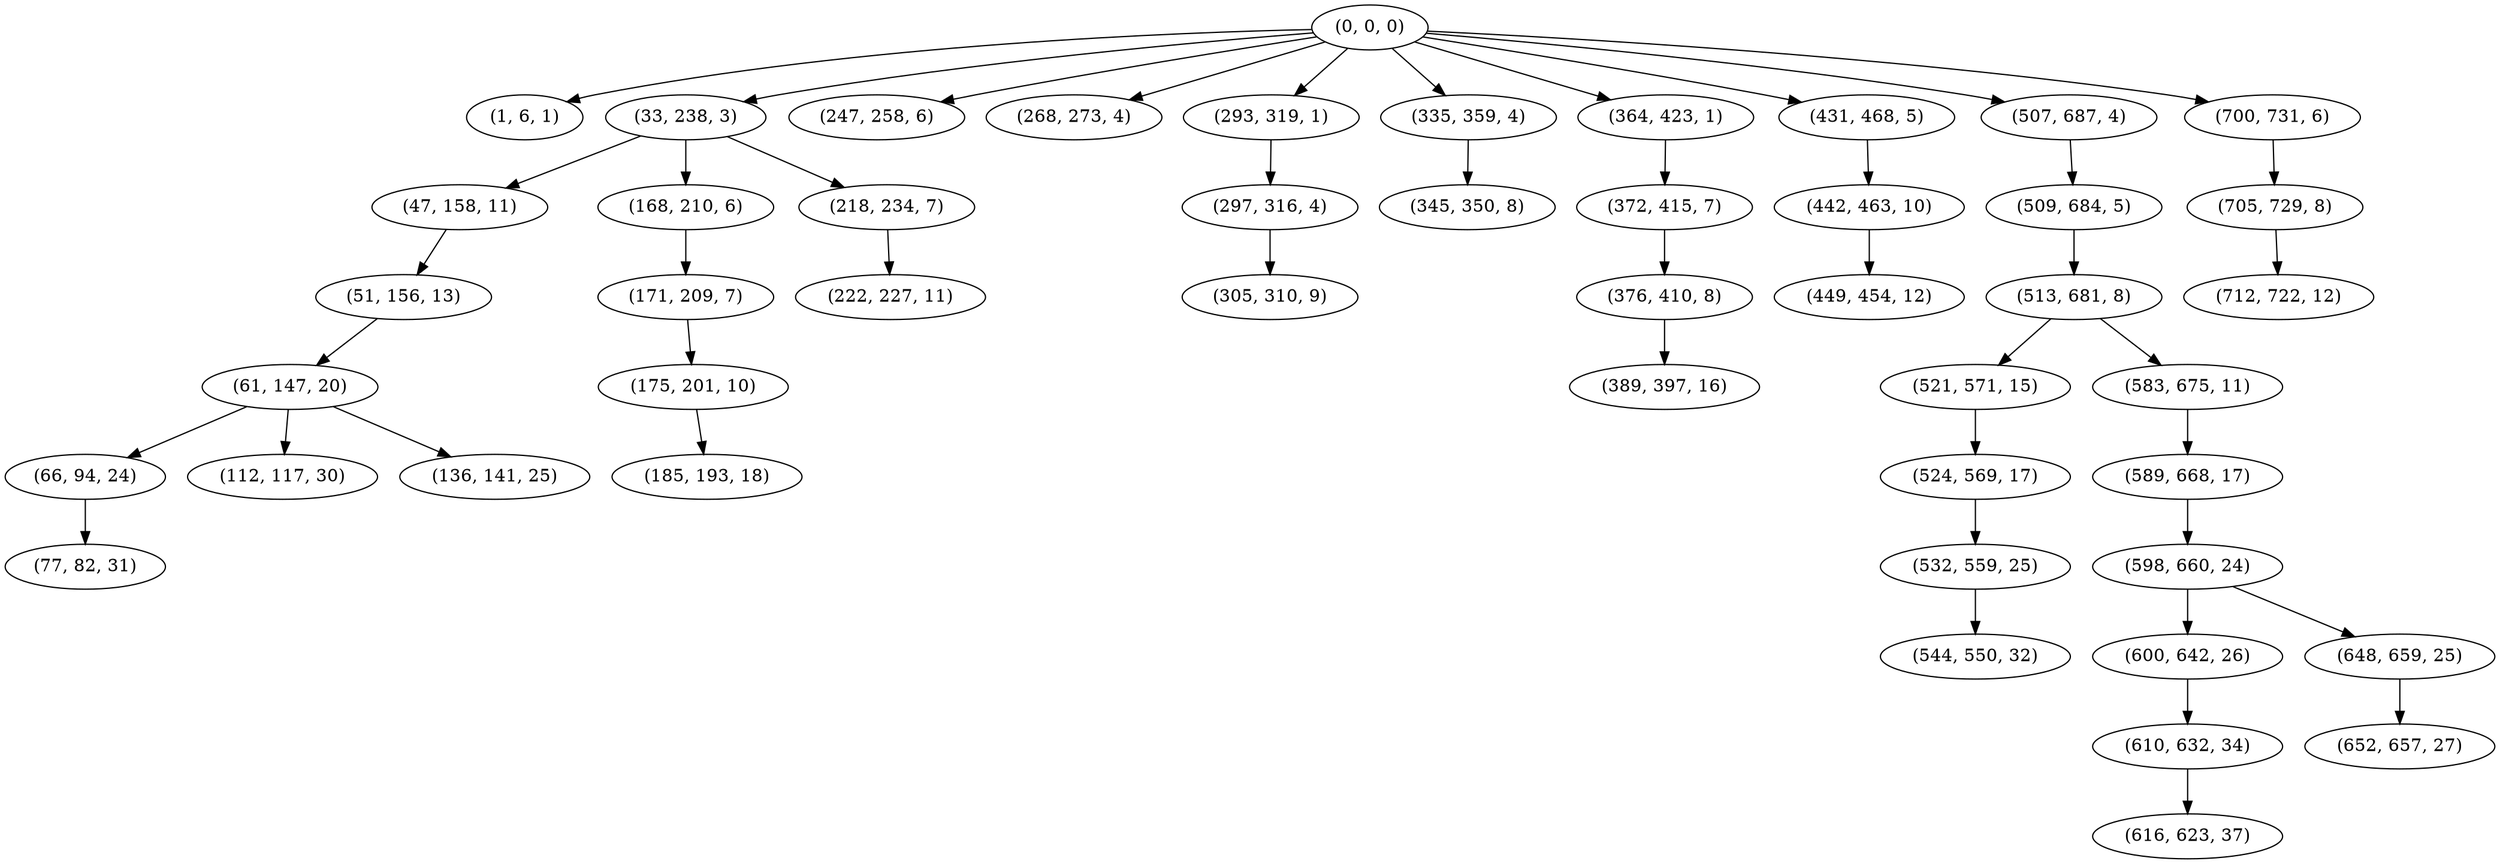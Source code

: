 digraph tree {
    "(0, 0, 0)";
    "(1, 6, 1)";
    "(33, 238, 3)";
    "(47, 158, 11)";
    "(51, 156, 13)";
    "(61, 147, 20)";
    "(66, 94, 24)";
    "(77, 82, 31)";
    "(112, 117, 30)";
    "(136, 141, 25)";
    "(168, 210, 6)";
    "(171, 209, 7)";
    "(175, 201, 10)";
    "(185, 193, 18)";
    "(218, 234, 7)";
    "(222, 227, 11)";
    "(247, 258, 6)";
    "(268, 273, 4)";
    "(293, 319, 1)";
    "(297, 316, 4)";
    "(305, 310, 9)";
    "(335, 359, 4)";
    "(345, 350, 8)";
    "(364, 423, 1)";
    "(372, 415, 7)";
    "(376, 410, 8)";
    "(389, 397, 16)";
    "(431, 468, 5)";
    "(442, 463, 10)";
    "(449, 454, 12)";
    "(507, 687, 4)";
    "(509, 684, 5)";
    "(513, 681, 8)";
    "(521, 571, 15)";
    "(524, 569, 17)";
    "(532, 559, 25)";
    "(544, 550, 32)";
    "(583, 675, 11)";
    "(589, 668, 17)";
    "(598, 660, 24)";
    "(600, 642, 26)";
    "(610, 632, 34)";
    "(616, 623, 37)";
    "(648, 659, 25)";
    "(652, 657, 27)";
    "(700, 731, 6)";
    "(705, 729, 8)";
    "(712, 722, 12)";
    "(0, 0, 0)" -> "(1, 6, 1)";
    "(0, 0, 0)" -> "(33, 238, 3)";
    "(0, 0, 0)" -> "(247, 258, 6)";
    "(0, 0, 0)" -> "(268, 273, 4)";
    "(0, 0, 0)" -> "(293, 319, 1)";
    "(0, 0, 0)" -> "(335, 359, 4)";
    "(0, 0, 0)" -> "(364, 423, 1)";
    "(0, 0, 0)" -> "(431, 468, 5)";
    "(0, 0, 0)" -> "(507, 687, 4)";
    "(0, 0, 0)" -> "(700, 731, 6)";
    "(33, 238, 3)" -> "(47, 158, 11)";
    "(33, 238, 3)" -> "(168, 210, 6)";
    "(33, 238, 3)" -> "(218, 234, 7)";
    "(47, 158, 11)" -> "(51, 156, 13)";
    "(51, 156, 13)" -> "(61, 147, 20)";
    "(61, 147, 20)" -> "(66, 94, 24)";
    "(61, 147, 20)" -> "(112, 117, 30)";
    "(61, 147, 20)" -> "(136, 141, 25)";
    "(66, 94, 24)" -> "(77, 82, 31)";
    "(168, 210, 6)" -> "(171, 209, 7)";
    "(171, 209, 7)" -> "(175, 201, 10)";
    "(175, 201, 10)" -> "(185, 193, 18)";
    "(218, 234, 7)" -> "(222, 227, 11)";
    "(293, 319, 1)" -> "(297, 316, 4)";
    "(297, 316, 4)" -> "(305, 310, 9)";
    "(335, 359, 4)" -> "(345, 350, 8)";
    "(364, 423, 1)" -> "(372, 415, 7)";
    "(372, 415, 7)" -> "(376, 410, 8)";
    "(376, 410, 8)" -> "(389, 397, 16)";
    "(431, 468, 5)" -> "(442, 463, 10)";
    "(442, 463, 10)" -> "(449, 454, 12)";
    "(507, 687, 4)" -> "(509, 684, 5)";
    "(509, 684, 5)" -> "(513, 681, 8)";
    "(513, 681, 8)" -> "(521, 571, 15)";
    "(513, 681, 8)" -> "(583, 675, 11)";
    "(521, 571, 15)" -> "(524, 569, 17)";
    "(524, 569, 17)" -> "(532, 559, 25)";
    "(532, 559, 25)" -> "(544, 550, 32)";
    "(583, 675, 11)" -> "(589, 668, 17)";
    "(589, 668, 17)" -> "(598, 660, 24)";
    "(598, 660, 24)" -> "(600, 642, 26)";
    "(598, 660, 24)" -> "(648, 659, 25)";
    "(600, 642, 26)" -> "(610, 632, 34)";
    "(610, 632, 34)" -> "(616, 623, 37)";
    "(648, 659, 25)" -> "(652, 657, 27)";
    "(700, 731, 6)" -> "(705, 729, 8)";
    "(705, 729, 8)" -> "(712, 722, 12)";
}
